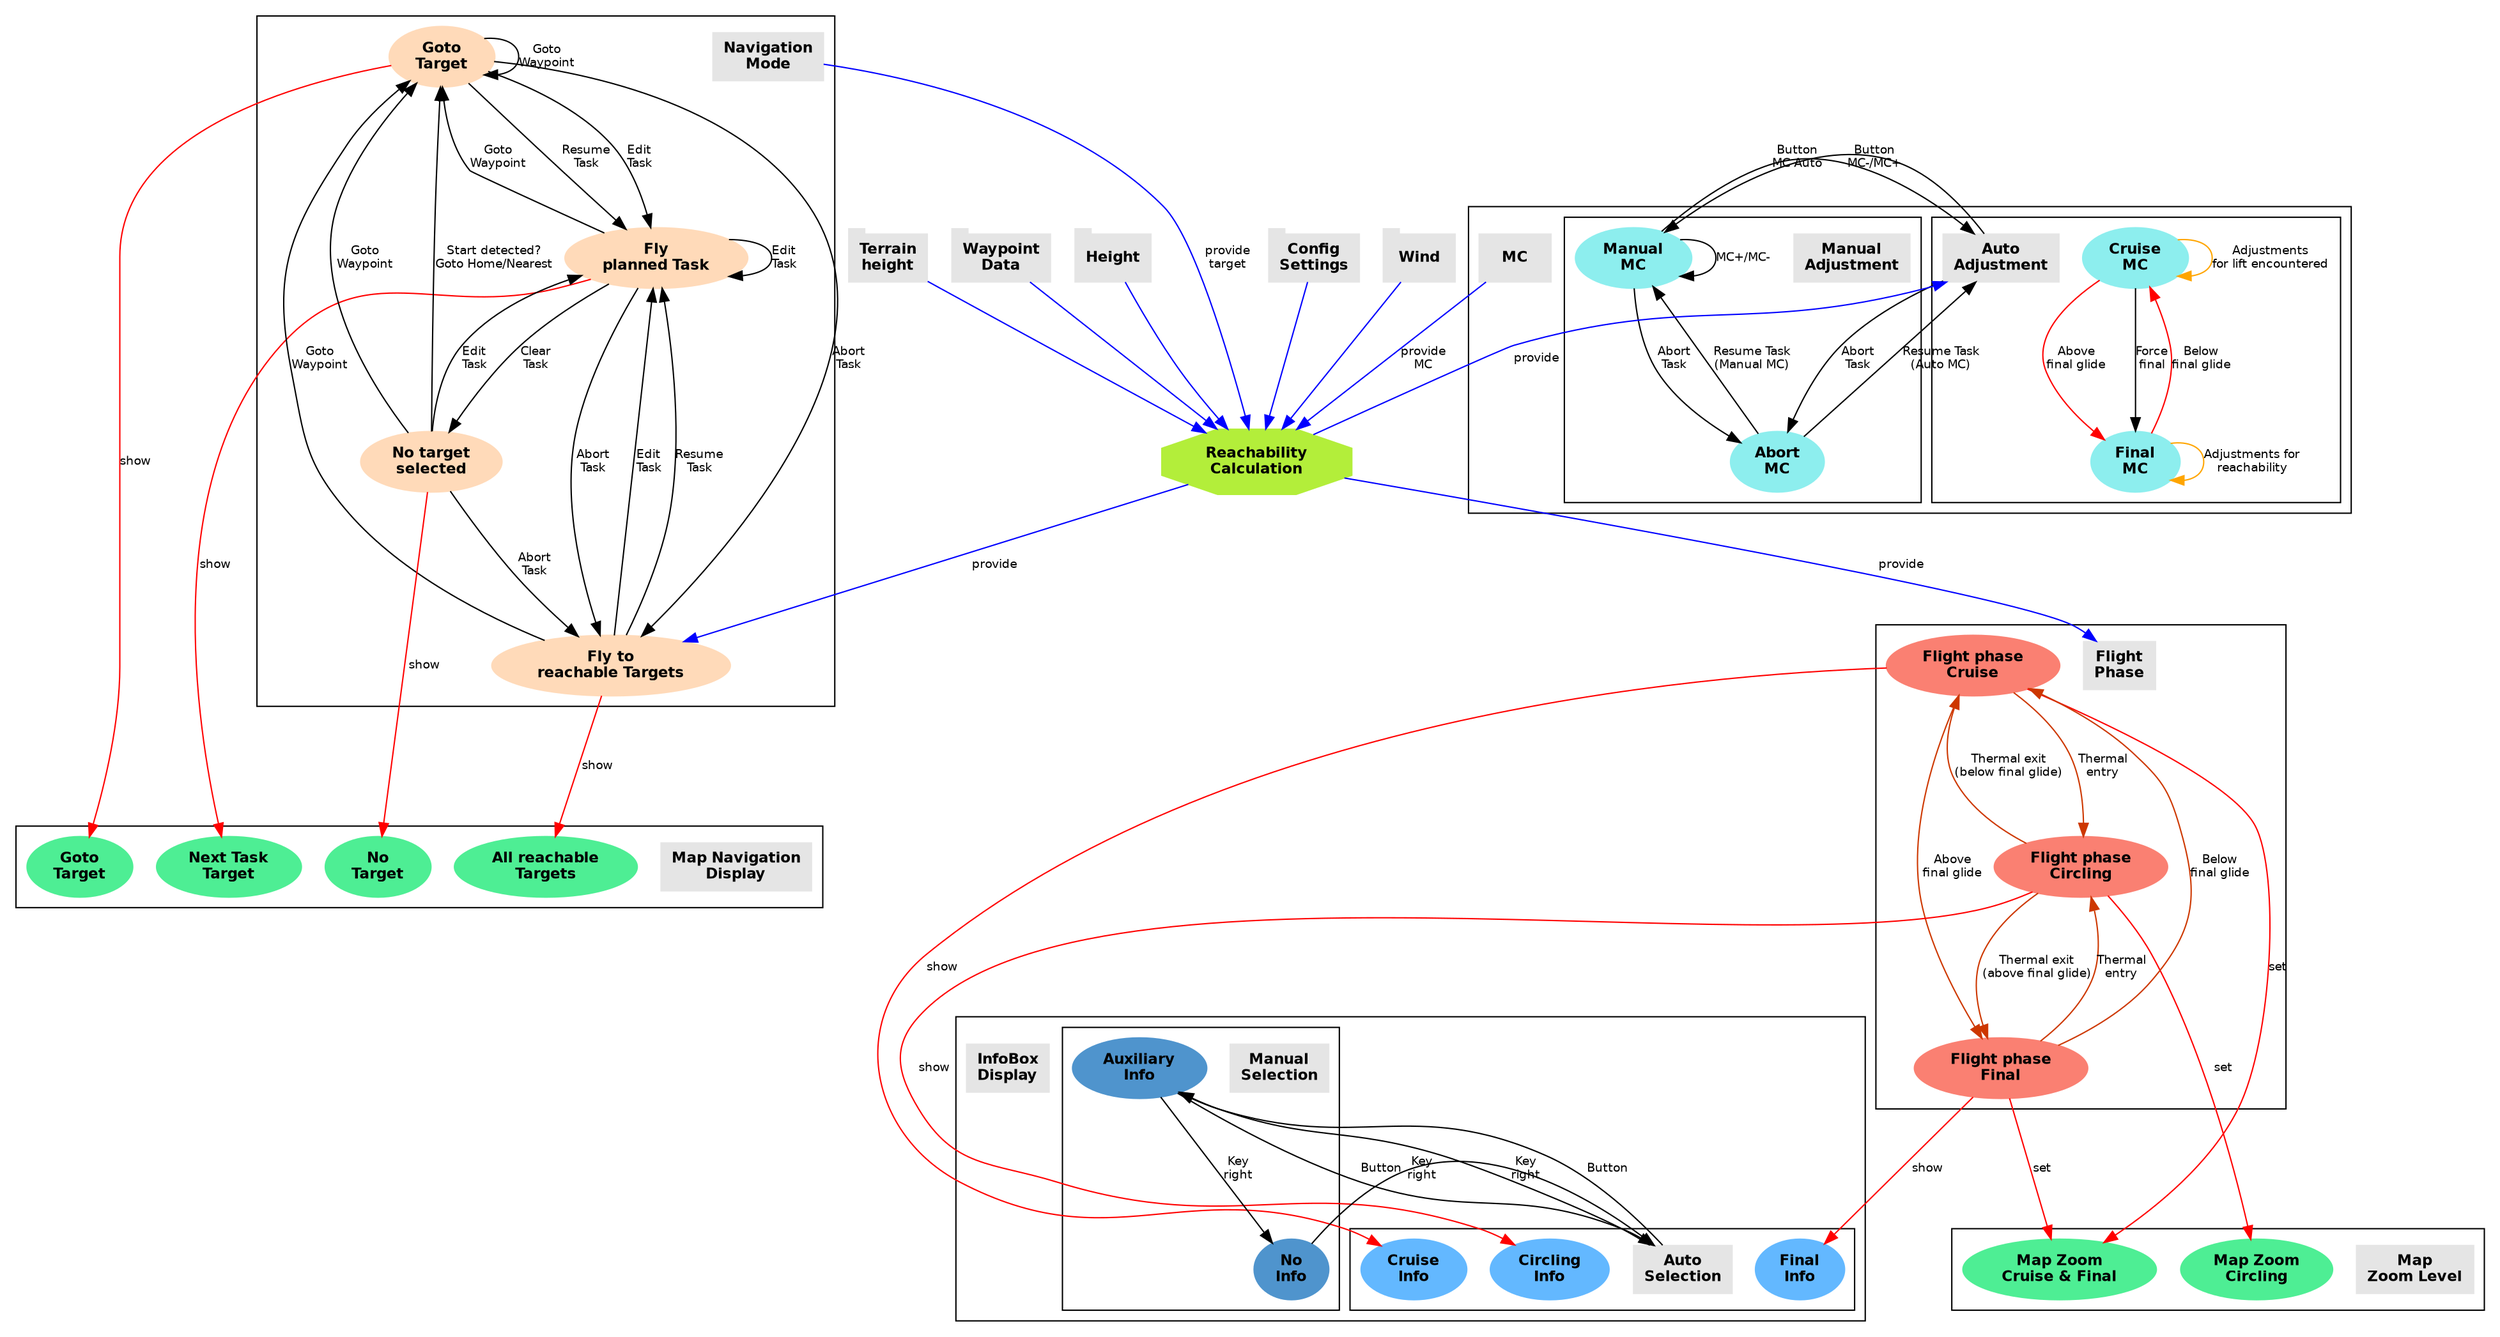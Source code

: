 digraph XCSoar {
//  rankdir=LR;
//  layout=circo;
//  layout=neato;
//  layout=twopi;
//  layout=fdp;
//  ordering=out;
  node [ fontname="Helvetica-Bold", fontsize=11, shape=ellipse, style=filled, color=gray90];
  edge [ fontname="Helvetica" fontsize=9];

//  rotate=90
//  size="11.2,7.5";
//  ratio=0.6;
//  nodesep=1.2;
  ranksep=1.2;
  nslimit=40.0;
  mclimit=40.0;
//  mindist=1.2;
//  compound=true;

  subgraph cluster_Nav_Modes {
    Nav_Mode_Cluster [label="Navigation\nMode" shape=box];
    Nav_Goto [label="Goto\nTarget" color=PeachPuff];
    Nav_Task [label="Fly\nplanned Task" color=PeachPuff];
    Nav_Abort [label="Fly to\nreachable Targets" color=PeachPuff];
    Nav_None [label="No target\nselected" color=PeachPuff];

    Nav_None -> Nav_Task[label="Edit\nTask"];
    Nav_None -> Nav_Goto[label="Goto\nWaypoint"];
    Nav_None -> Nav_Goto[label="Start detected?\nGoto Home/Nearest"]
    Nav_None -> Nav_Abort[label="Abort\nTask"];
    Nav_Task -> Nav_Abort[label="Abort\nTask"];
    Nav_Task -> Nav_Goto[label="Goto\nWaypoint"];
    Nav_Task -> Nav_Task[label="Edit\nTask"];
    Nav_Task -> Nav_None[label="Clear\nTask"];
    Nav_Abort -> Nav_Task[label="Resume\nTask"];
    Nav_Abort -> Nav_Goto[label="Goto\nWaypoint"];
    Nav_Abort -> Nav_Task[label="Edit\nTask"];
    Nav_Goto -> Nav_Task[label="Resume\nTask"];
    Nav_Goto -> Nav_Task[label="Edit\nTask"];
    Nav_Goto -> Nav_Abort[label="Abort\nTask"];
    Nav_Goto -> Nav_Goto[label="Goto\nWaypoint"];
  }



  subgraph cluster_MC_Modes {
    MC_Mode_Cluster [label="MC" shape=box];

    subgraph cluster_MC_Auto {
      MC_Auto_Cluster [label="Auto\nAdjustment" shape=box]
      MC_Auto_Cruise [label="Cruise\nMC" color=DarkSlateGray2];
      MC_Auto_Final [label="Final\nMC" color=DarkSlateGray2];

      MC_Auto_Cruise -> MC_Auto_Final [label="Above\nfinal glide" color=red];
      MC_Auto_Cruise -> MC_Auto_Final [label="Force\nfinal"];
      MC_Auto_Final -> MC_Auto_Cruise [label="Below\nfinal glide" color=red];
      MC_Auto_Cruise -> MC_Auto_Cruise [label="Adjustments\nfor lift encountered" color=orange];
      MC_Auto_Final -> MC_Auto_Final [label="Adjustments for\nreachability" color=orange];
    }

    subgraph cluster_MC_Manual {
      MC_Manual_Cluster[label="Manual\nAdjustment" shape=box];
      MC_Manual [label="Manual\nMC" color=DarkSlateGray2];
      MC_Abort [label="Abort\nMC" color=DarkSlateGray2];

      MC_Manual->MC_Manual [label="MC+/MC-"];
      MC_Manual->MC_Abort [label="Abort\nTask"];
      MC_Abort->MC_Manual [label="Resume Task\n(Manual MC)"];
    }
    MC_Manual -> MC_Auto_Cluster [minlen=2 label="Button\nMC Auto"];
    MC_Auto_Cluster -> MC_Manual [label="Button\nMC-/MC+"];
    MC_Auto_Cluster -> MC_Abort [label="Abort\nTask"];

    MC_Abort->MC_Auto_Cluster [label="Resume Task\n(Auto MC)"]
  }



  subgraph cluster_Flight_Modes {
    Flight_Phase_Cluster [label="Flight\nPhase" shape=box];
    Flight_Cruise[label="Flight phase\nCruise" color=salmon];
    Flight_Circling[label="Flight phase\nCircling" color=salmon];
    Flight_Final[label="Flight phase\nFinal" color=salmon];

    Flight_Cruise -> Flight_Circling [color=orangered3 label="Thermal\nentry"];
    Flight_Cruise -> Flight_Final[color=orangered3 label="Above\nfinal glide"];
    Flight_Circling -> Flight_Cruise[color=orangered3 label="Thermal exit\n(below final glide)"];
    Flight_Circling -> Flight_Final[color=orangered3 label="Thermal exit\n(above final glide)"];
    Flight_Final -> Flight_Cruise[color=orangered3 label="Below\nfinal glide"];
    Flight_Final -> Flight_Circling[color=orangered3 label="Thermal\nentry"];
  }



  subgraph cluster_InfoBox_Modes {
    InfoBox_Display_Cluster [label="InfoBox\nDisplay" shape=box];
    subgraph cluster_InfoBox_AutoModes {
      InfoBox_Auto_Display_Cluster [label="Auto\nSelection" shape=box];
      InfoBox_Cruise[label="Cruise\nInfo" color=SteelBlue1];
      InfoBox_Circling[label="Circling\nInfo" color=SteelBlue1];
      InfoBox_Final[label="Final\nInfo" color=SteelBlue1];
    }
    subgraph cluster_InfoBox_ManualModes {
      InfoBox_Manual_Display_Cluster [label="Manual\nSelection" shape=box];
      InfoBox_Aux [label="Auxiliary\nInfo" color=SteelBlue3];
      InfoBox_None[label="No\nInfo" color=SteelBlue3];
    }
    InfoBox_Auto_Display_Cluster -> InfoBox_Aux [label="Key\nright"];
    InfoBox_Auto_Display_Cluster -> InfoBox_Aux [label="Button"];
    InfoBox_Aux -> InfoBox_None [label="Key\nright"];
    InfoBox_Aux -> InfoBox_Auto_Display_Cluster [label="Button"];
    InfoBox_None -> InfoBox_Auto_Display_Cluster [label="Key\nright"];
  }



//  subgraph cluster_Map_Display {
//    Map_Display_Cluster [label="Map\nDisplay" shape=box];
    subgraph cluster_Map_Zoom_Mode {
      Map_Zoom_Mode_Cluster [label="Map\nZoom Level" shape=box];
      Map_Circling[label="Map Zoom\nCircling" color=SeaGreen2];
      Map_Cruise[label="Map Zoom\nCruise & Final" color=SeaGreen2];
    }
    subgraph cluster_Map_Nav_Mode{
      Map_Navigation_Cluster [label="Map Navigation\nDisplay" shape=box];
      Map_Nav_None [label="No\nTarget" color=SeaGreen2];
      Map_Nav_Goto[label="Goto\nTarget" color=SeaGreen2];
      Map_Nav_Task[label="Next Task\nTarget" color=SeaGreen2];
      Map_Nav_Abort[label="All reachable\nTargets" color=SeaGreen2];
    }
//  }

//  subgraph cluster_Reachability {
    Reachability_Cluster [label="Reachability\nCalculation" shape=octagon color=OliveDrab2];
//    Reachability_Cluster -> Reachability_Cluster[color=orange];
//  }

  Config [label="Config\nSettings" shape=tab];
  Config -> Reachability_Cluster[color=blue];

  Wind [label="Wind" shape=tab];
  Wind -> Reachability_Cluster[color=blue];

  Terrain [label="Terrain\nheight" shape=tab];
  Terrain -> Reachability_Cluster[color=blue];

  WPData [label="Waypoint\nData" shape=tab];
  WPData -> Reachability_Cluster[color=blue];

  Height [label="Height" shape=tab];
  Height -> Reachability_Cluster[color=blue];

  MC_Mode_Cluster -> Reachability_Cluster [label="provide\nMC" color=blue];

  Flight_Cruise -> Map_Cruise[label="set" color=red];
  Flight_Circling -> Map_Circling[label="set" color=red];
  Flight_Final -> Map_Cruise[label="set" color=red];

  Flight_Cruise -> InfoBox_Cruise[label="show" color=red];
  Flight_Circling -> InfoBox_Circling[label="show" color=red];
  Flight_Final -> InfoBox_Final[label="show" color=red];

  Nav_Goto -> Map_Nav_Goto [label="show" color=red];
  Nav_None -> Map_Nav_None [label="show" color=red];
  Nav_Task -> Map_Nav_Task [label="show" color=red];
  Nav_Abort -> Map_Nav_Abort [label="show" color=red];

//  Nav_Mode_Cluster -> MC_Auto_Cluster [label="provide\ntarget" color=blue];
  Nav_Mode_Cluster -> Reachability_Cluster [label="provide\ntarget" color=blue];

  Reachability_Cluster -> MC_Auto_Cluster [label="provide" color=blue];
  Reachability_Cluster -> Flight_Phase_Cluster [label="provide" color=blue];
  Reachability_Cluster -> Nav_Abort[label=provide color=blue];
  
// The following edges are only here to give strong hints to layout calculation
//      Flight_Final->InfoBox_Display [weight=5 style=invis];
//  Map_Navigation_Mode -> Nav_Abort [weight=10 style=invis];
}
